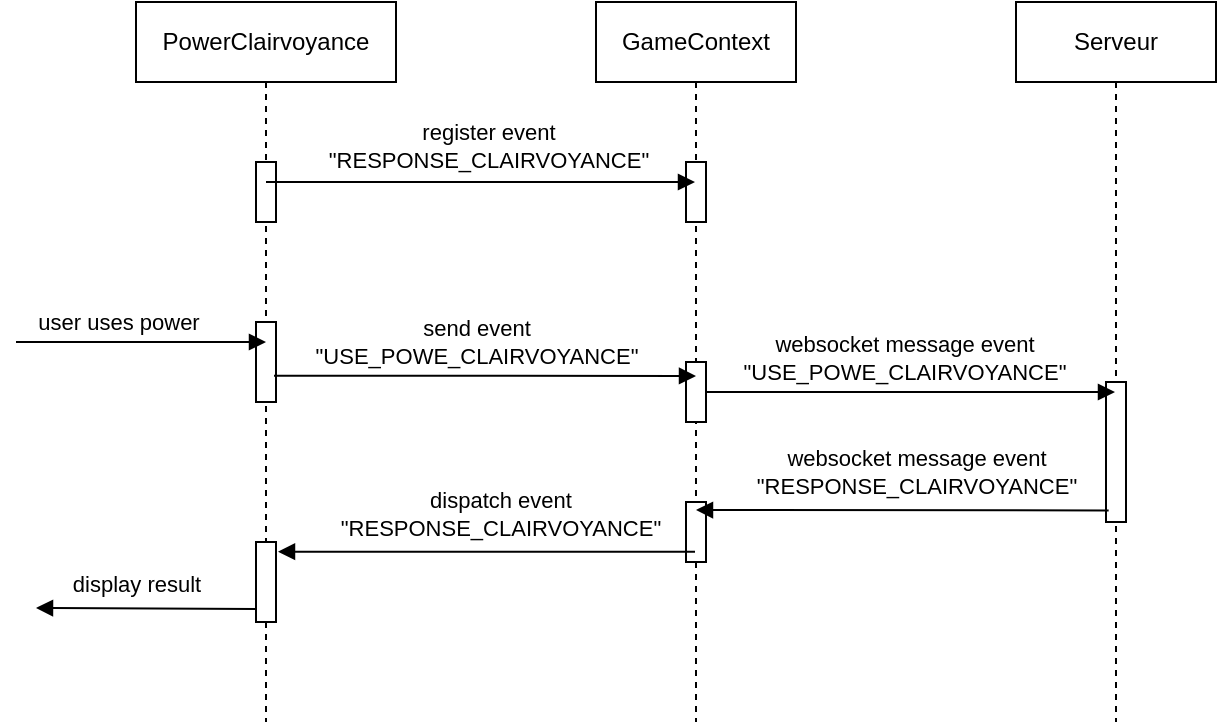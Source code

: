 <mxfile>
    <diagram id="m3BkpVxazEsqME0DdXml" name="Page-1">
        <mxGraphModel dx="1983" dy="514" grid="1" gridSize="10" guides="1" tooltips="1" connect="1" arrows="1" fold="1" page="1" pageScale="1" pageWidth="850" pageHeight="1100" math="0" shadow="0">
            <root>
                <mxCell id="0"/>
                <mxCell id="1" parent="0"/>
                <mxCell id="2" value="Serveur" style="shape=umlLifeline;perimeter=lifelinePerimeter;whiteSpace=wrap;html=1;container=1;collapsible=0;recursiveResize=0;outlineConnect=0;" parent="1" vertex="1">
                    <mxGeometry x="-320" y="40" width="100" height="360" as="geometry"/>
                </mxCell>
                <mxCell id="7" value="" style="html=1;points=[];perimeter=orthogonalPerimeter;" parent="2" vertex="1">
                    <mxGeometry x="45" y="190" width="10" height="70" as="geometry"/>
                </mxCell>
                <mxCell id="8" value="GameContext" style="shape=umlLifeline;perimeter=lifelinePerimeter;whiteSpace=wrap;html=1;container=1;collapsible=0;recursiveResize=0;outlineConnect=0;fillColor=default;" parent="1" vertex="1">
                    <mxGeometry x="-530" y="40" width="100" height="360" as="geometry"/>
                </mxCell>
                <mxCell id="9" value="" style="html=1;points=[];perimeter=orthogonalPerimeter;" parent="8" vertex="1">
                    <mxGeometry x="45" y="80" width="10" height="30" as="geometry"/>
                </mxCell>
                <mxCell id="19" value="" style="html=1;points=[];perimeter=orthogonalPerimeter;" parent="8" vertex="1">
                    <mxGeometry x="45" y="180" width="10" height="30" as="geometry"/>
                </mxCell>
                <mxCell id="26" value="" style="html=1;points=[];perimeter=orthogonalPerimeter;" parent="8" vertex="1">
                    <mxGeometry x="45" y="250" width="10" height="30" as="geometry"/>
                </mxCell>
                <mxCell id="11" value="PowerClairvoyance" style="shape=umlLifeline;perimeter=lifelinePerimeter;whiteSpace=wrap;html=1;container=1;collapsible=0;recursiveResize=0;outlineConnect=0;fillColor=default;" parent="1" vertex="1">
                    <mxGeometry x="-760" y="40" width="130" height="360" as="geometry"/>
                </mxCell>
                <mxCell id="12" value="" style="html=1;points=[];perimeter=orthogonalPerimeter;" parent="11" vertex="1">
                    <mxGeometry x="60" y="80" width="10" height="30" as="geometry"/>
                </mxCell>
                <mxCell id="16" value="" style="html=1;points=[];perimeter=orthogonalPerimeter;" parent="11" vertex="1">
                    <mxGeometry x="60" y="160" width="10" height="40" as="geometry"/>
                </mxCell>
                <mxCell id="27" value="" style="html=1;points=[];perimeter=orthogonalPerimeter;" parent="11" vertex="1">
                    <mxGeometry x="60" y="270" width="10" height="40" as="geometry"/>
                </mxCell>
                <mxCell id="14" value="" style="html=1;verticalAlign=bottom;labelBackgroundColor=none;endArrow=block;endFill=1;" parent="1" target="8" edge="1">
                    <mxGeometry width="160" relative="1" as="geometry">
                        <mxPoint x="-695" y="130" as="sourcePoint"/>
                        <mxPoint x="-890" y="130" as="targetPoint"/>
                    </mxGeometry>
                </mxCell>
                <mxCell id="15" value="register event &lt;br&gt;&quot;RESPONSE_CLAIRVOYANCE&quot;" style="edgeLabel;html=1;align=center;verticalAlign=middle;resizable=0;points=[];" parent="14" vertex="1" connectable="0">
                    <mxGeometry x="-0.45" y="-1" relative="1" as="geometry">
                        <mxPoint x="52" y="-19" as="offset"/>
                    </mxGeometry>
                </mxCell>
                <mxCell id="17" value="" style="html=1;verticalAlign=bottom;labelBackgroundColor=none;endArrow=block;endFill=1;" parent="1" edge="1">
                    <mxGeometry width="160" relative="1" as="geometry">
                        <mxPoint x="-820" y="210" as="sourcePoint"/>
                        <mxPoint x="-695" y="210" as="targetPoint"/>
                    </mxGeometry>
                </mxCell>
                <mxCell id="18" value="user uses power" style="edgeLabel;html=1;align=center;verticalAlign=middle;resizable=0;points=[];" parent="17" vertex="1" connectable="0">
                    <mxGeometry x="-0.45" y="-1" relative="1" as="geometry">
                        <mxPoint x="16" y="-11" as="offset"/>
                    </mxGeometry>
                </mxCell>
                <mxCell id="20" value="" style="html=1;verticalAlign=bottom;labelBackgroundColor=none;endArrow=block;endFill=1;exitX=0.9;exitY=0.671;exitDx=0;exitDy=0;exitPerimeter=0;" parent="1" source="16" edge="1">
                    <mxGeometry width="160" relative="1" as="geometry">
                        <mxPoint x="-680" y="230" as="sourcePoint"/>
                        <mxPoint x="-480" y="227" as="targetPoint"/>
                    </mxGeometry>
                </mxCell>
                <mxCell id="21" value="send event&lt;br&gt;&quot;USE_POWE_CLAIRVOYANCE&quot;" style="edgeLabel;html=1;align=center;verticalAlign=middle;resizable=0;points=[];" parent="20" vertex="1" connectable="0">
                    <mxGeometry x="-0.45" y="-1" relative="1" as="geometry">
                        <mxPoint x="43" y="-18" as="offset"/>
                    </mxGeometry>
                </mxCell>
                <mxCell id="22" value="" style="html=1;verticalAlign=bottom;labelBackgroundColor=none;endArrow=block;endFill=1;" parent="1" source="19" target="2" edge="1">
                    <mxGeometry width="160" relative="1" as="geometry">
                        <mxPoint x="-400" y="270" as="sourcePoint"/>
                        <mxPoint x="-349.0" y="320.16" as="targetPoint"/>
                    </mxGeometry>
                </mxCell>
                <mxCell id="23" value="websocket message event&lt;br&gt;&quot;USE_POWE_CLAIRVOYANCE&quot;" style="edgeLabel;html=1;align=center;verticalAlign=middle;resizable=0;points=[];" parent="22" vertex="1" connectable="0">
                    <mxGeometry x="-0.45" y="-1" relative="1" as="geometry">
                        <mxPoint x="43" y="-18" as="offset"/>
                    </mxGeometry>
                </mxCell>
                <mxCell id="24" value="" style="html=1;verticalAlign=bottom;labelBackgroundColor=none;endArrow=block;endFill=1;exitX=0.133;exitY=0.917;exitDx=0;exitDy=0;exitPerimeter=0;" parent="1" source="7" edge="1">
                    <mxGeometry width="160" relative="1" as="geometry">
                        <mxPoint x="-340" y="290" as="sourcePoint"/>
                        <mxPoint x="-480" y="294" as="targetPoint"/>
                    </mxGeometry>
                </mxCell>
                <mxCell id="25" value="websocket message event&lt;br&gt;&quot;RESPONSE_CLAIRVOYANCE&quot;" style="edgeLabel;html=1;align=center;verticalAlign=middle;resizable=0;points=[];" parent="24" vertex="1" connectable="0">
                    <mxGeometry x="-0.45" y="-1" relative="1" as="geometry">
                        <mxPoint x="-40" y="-18" as="offset"/>
                    </mxGeometry>
                </mxCell>
                <mxCell id="30" value="" style="html=1;verticalAlign=bottom;labelBackgroundColor=none;endArrow=block;endFill=1;entryX=1.1;entryY=0.121;entryDx=0;entryDy=0;entryPerimeter=0;" parent="1" source="8" target="27" edge="1">
                    <mxGeometry width="160" relative="1" as="geometry">
                        <mxPoint x="-483.67" y="420.19" as="sourcePoint"/>
                        <mxPoint x="-690.0" y="420" as="targetPoint"/>
                    </mxGeometry>
                </mxCell>
                <mxCell id="31" value="dispatch event&lt;br&gt;&quot;RESPONSE_CLAIRVOYANCE&quot;" style="edgeLabel;html=1;align=center;verticalAlign=middle;resizable=0;points=[];" parent="30" vertex="1" connectable="0">
                    <mxGeometry x="-0.45" y="-1" relative="1" as="geometry">
                        <mxPoint x="-40" y="-18" as="offset"/>
                    </mxGeometry>
                </mxCell>
                <mxCell id="32" value="" style="html=1;verticalAlign=bottom;labelBackgroundColor=none;endArrow=block;endFill=1;exitX=0.033;exitY=0.837;exitDx=0;exitDy=0;exitPerimeter=0;" parent="1" source="27" edge="1">
                    <mxGeometry width="160" relative="1" as="geometry">
                        <mxPoint x="-810" y="220" as="sourcePoint"/>
                        <mxPoint x="-810" y="343" as="targetPoint"/>
                    </mxGeometry>
                </mxCell>
                <mxCell id="33" value="display result" style="edgeLabel;html=1;align=center;verticalAlign=middle;resizable=0;points=[];" parent="32" vertex="1" connectable="0">
                    <mxGeometry x="-0.45" y="-1" relative="1" as="geometry">
                        <mxPoint x="-30" y="-12" as="offset"/>
                    </mxGeometry>
                </mxCell>
            </root>
        </mxGraphModel>
    </diagram>
</mxfile>
